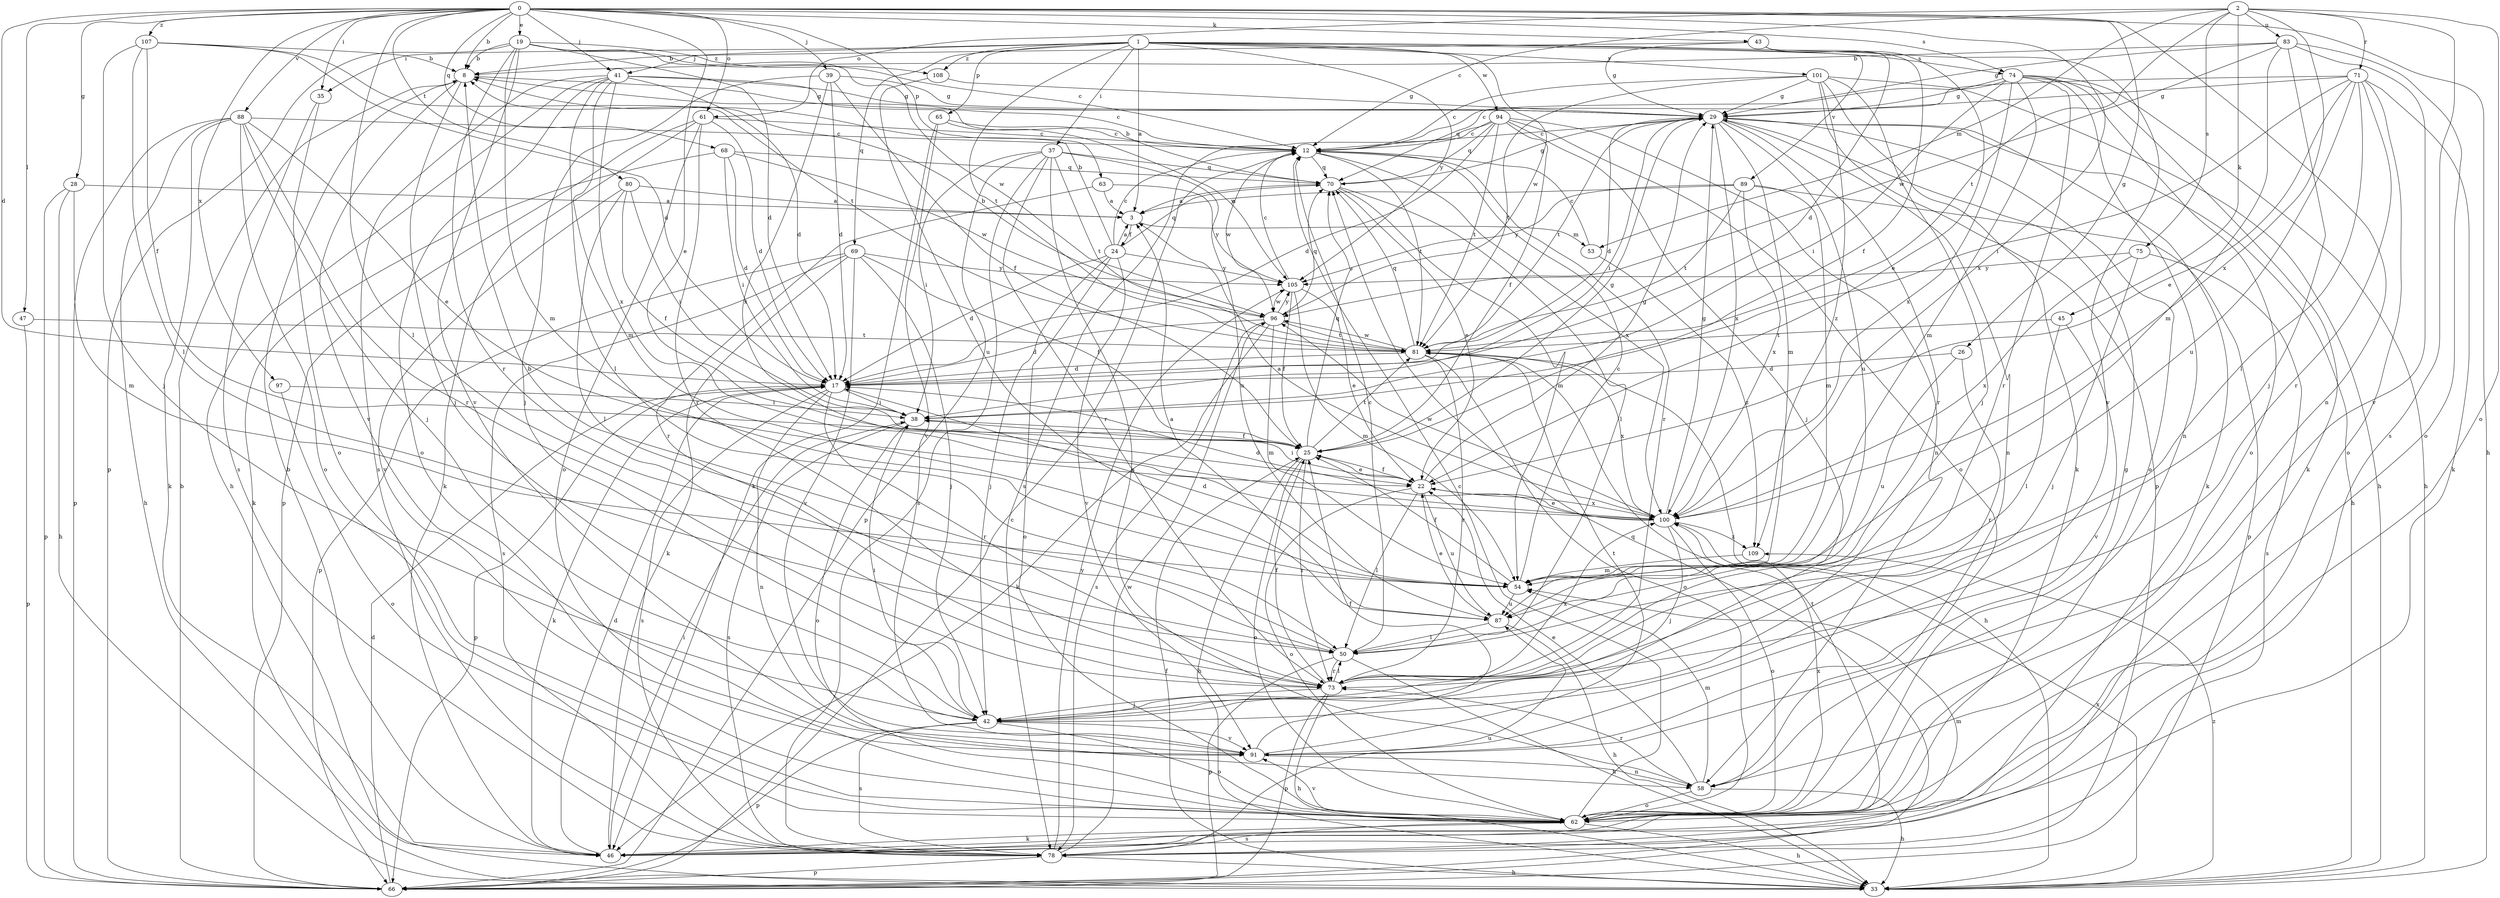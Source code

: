 strict digraph  {
0;
1;
2;
3;
8;
12;
17;
19;
22;
24;
25;
26;
28;
29;
33;
35;
37;
38;
39;
41;
42;
43;
45;
46;
47;
50;
53;
54;
58;
61;
62;
63;
65;
66;
68;
69;
70;
71;
73;
74;
75;
78;
80;
81;
83;
87;
88;
89;
91;
94;
96;
97;
100;
101;
105;
107;
108;
109;
0 -> 8  [label=b];
0 -> 17  [label=d];
0 -> 19  [label=e];
0 -> 22  [label=e];
0 -> 26  [label=g];
0 -> 28  [label=g];
0 -> 33  [label=h];
0 -> 35  [label=i];
0 -> 39  [label=j];
0 -> 41  [label=j];
0 -> 43  [label=k];
0 -> 47  [label=l];
0 -> 50  [label=l];
0 -> 58  [label=n];
0 -> 61  [label=o];
0 -> 63  [label=p];
0 -> 68  [label=q];
0 -> 74  [label=s];
0 -> 80  [label=t];
0 -> 88  [label=v];
0 -> 97  [label=x];
0 -> 100  [label=x];
0 -> 107  [label=z];
1 -> 3  [label=a];
1 -> 35  [label=i];
1 -> 37  [label=i];
1 -> 41  [label=j];
1 -> 65  [label=p];
1 -> 69  [label=q];
1 -> 74  [label=s];
1 -> 81  [label=t];
1 -> 89  [label=v];
1 -> 91  [label=v];
1 -> 94  [label=w];
1 -> 96  [label=w];
1 -> 101  [label=y];
1 -> 105  [label=y];
1 -> 108  [label=z];
2 -> 12  [label=c];
2 -> 45  [label=k];
2 -> 53  [label=m];
2 -> 61  [label=o];
2 -> 62  [label=o];
2 -> 71  [label=r];
2 -> 75  [label=s];
2 -> 78  [label=s];
2 -> 81  [label=t];
2 -> 83  [label=u];
2 -> 100  [label=x];
3 -> 24  [label=f];
3 -> 53  [label=m];
8 -> 29  [label=g];
8 -> 42  [label=j];
8 -> 91  [label=v];
12 -> 70  [label=q];
12 -> 73  [label=r];
12 -> 81  [label=t];
12 -> 96  [label=w];
12 -> 100  [label=x];
17 -> 38  [label=i];
17 -> 46  [label=k];
17 -> 58  [label=n];
17 -> 66  [label=p];
17 -> 73  [label=r];
17 -> 78  [label=s];
19 -> 8  [label=b];
19 -> 12  [label=c];
19 -> 17  [label=d];
19 -> 54  [label=m];
19 -> 66  [label=p];
19 -> 73  [label=r];
19 -> 91  [label=v];
19 -> 96  [label=w];
19 -> 108  [label=z];
22 -> 25  [label=f];
22 -> 29  [label=g];
22 -> 38  [label=i];
22 -> 50  [label=l];
22 -> 62  [label=o];
22 -> 87  [label=u];
22 -> 100  [label=x];
24 -> 3  [label=a];
24 -> 8  [label=b];
24 -> 12  [label=c];
24 -> 17  [label=d];
24 -> 42  [label=j];
24 -> 62  [label=o];
24 -> 70  [label=q];
24 -> 91  [label=v];
24 -> 105  [label=y];
25 -> 22  [label=e];
25 -> 29  [label=g];
25 -> 33  [label=h];
25 -> 62  [label=o];
25 -> 70  [label=q];
25 -> 73  [label=r];
25 -> 81  [label=t];
26 -> 17  [label=d];
26 -> 73  [label=r];
26 -> 87  [label=u];
28 -> 3  [label=a];
28 -> 33  [label=h];
28 -> 54  [label=m];
28 -> 66  [label=p];
29 -> 12  [label=c];
29 -> 17  [label=d];
29 -> 33  [label=h];
29 -> 38  [label=i];
29 -> 46  [label=k];
29 -> 54  [label=m];
29 -> 58  [label=n];
29 -> 62  [label=o];
29 -> 73  [label=r];
29 -> 81  [label=t];
29 -> 87  [label=u];
29 -> 100  [label=x];
33 -> 25  [label=f];
33 -> 100  [label=x];
33 -> 109  [label=z];
35 -> 62  [label=o];
35 -> 78  [label=s];
37 -> 38  [label=i];
37 -> 58  [label=n];
37 -> 66  [label=p];
37 -> 70  [label=q];
37 -> 73  [label=r];
37 -> 78  [label=s];
37 -> 81  [label=t];
37 -> 87  [label=u];
38 -> 25  [label=f];
38 -> 62  [label=o];
38 -> 78  [label=s];
39 -> 17  [label=d];
39 -> 25  [label=f];
39 -> 29  [label=g];
39 -> 42  [label=j];
39 -> 100  [label=x];
41 -> 12  [label=c];
41 -> 17  [label=d];
41 -> 29  [label=g];
41 -> 33  [label=h];
41 -> 50  [label=l];
41 -> 54  [label=m];
41 -> 62  [label=o];
41 -> 78  [label=s];
41 -> 100  [label=x];
42 -> 38  [label=i];
42 -> 62  [label=o];
42 -> 66  [label=p];
42 -> 78  [label=s];
42 -> 91  [label=v];
43 -> 8  [label=b];
43 -> 17  [label=d];
43 -> 22  [label=e];
43 -> 25  [label=f];
43 -> 29  [label=g];
45 -> 50  [label=l];
45 -> 81  [label=t];
45 -> 91  [label=v];
46 -> 8  [label=b];
46 -> 17  [label=d];
46 -> 38  [label=i];
46 -> 81  [label=t];
47 -> 66  [label=p];
47 -> 81  [label=t];
50 -> 8  [label=b];
50 -> 12  [label=c];
50 -> 33  [label=h];
50 -> 66  [label=p];
50 -> 73  [label=r];
53 -> 12  [label=c];
53 -> 109  [label=z];
54 -> 12  [label=c];
54 -> 17  [label=d];
54 -> 25  [label=f];
54 -> 87  [label=u];
58 -> 22  [label=e];
58 -> 33  [label=h];
58 -> 54  [label=m];
58 -> 62  [label=o];
58 -> 73  [label=r];
61 -> 12  [label=c];
61 -> 17  [label=d];
61 -> 46  [label=k];
61 -> 62  [label=o];
61 -> 66  [label=p];
61 -> 73  [label=r];
62 -> 12  [label=c];
62 -> 29  [label=g];
62 -> 33  [label=h];
62 -> 46  [label=k];
62 -> 78  [label=s];
62 -> 91  [label=v];
62 -> 100  [label=x];
63 -> 3  [label=a];
63 -> 73  [label=r];
63 -> 105  [label=y];
65 -> 12  [label=c];
65 -> 46  [label=k];
65 -> 91  [label=v];
65 -> 105  [label=y];
66 -> 8  [label=b];
66 -> 12  [label=c];
66 -> 17  [label=d];
66 -> 70  [label=q];
68 -> 17  [label=d];
68 -> 38  [label=i];
68 -> 46  [label=k];
68 -> 70  [label=q];
68 -> 96  [label=w];
69 -> 25  [label=f];
69 -> 42  [label=j];
69 -> 46  [label=k];
69 -> 66  [label=p];
69 -> 78  [label=s];
69 -> 91  [label=v];
69 -> 105  [label=y];
70 -> 3  [label=a];
70 -> 8  [label=b];
70 -> 22  [label=e];
70 -> 29  [label=g];
70 -> 50  [label=l];
70 -> 54  [label=m];
71 -> 12  [label=c];
71 -> 22  [label=e];
71 -> 29  [label=g];
71 -> 38  [label=i];
71 -> 46  [label=k];
71 -> 50  [label=l];
71 -> 62  [label=o];
71 -> 73  [label=r];
71 -> 87  [label=u];
73 -> 25  [label=f];
73 -> 33  [label=h];
73 -> 42  [label=j];
73 -> 50  [label=l];
73 -> 66  [label=p];
73 -> 100  [label=x];
74 -> 29  [label=g];
74 -> 33  [label=h];
74 -> 38  [label=i];
74 -> 46  [label=k];
74 -> 54  [label=m];
74 -> 58  [label=n];
74 -> 62  [label=o];
74 -> 70  [label=q];
74 -> 73  [label=r];
74 -> 100  [label=x];
75 -> 42  [label=j];
75 -> 78  [label=s];
75 -> 100  [label=x];
75 -> 105  [label=y];
78 -> 33  [label=h];
78 -> 54  [label=m];
78 -> 66  [label=p];
78 -> 87  [label=u];
78 -> 96  [label=w];
78 -> 105  [label=y];
80 -> 3  [label=a];
80 -> 25  [label=f];
80 -> 38  [label=i];
80 -> 50  [label=l];
80 -> 91  [label=v];
81 -> 17  [label=d];
81 -> 33  [label=h];
81 -> 62  [label=o];
81 -> 70  [label=q];
81 -> 73  [label=r];
81 -> 96  [label=w];
81 -> 100  [label=x];
83 -> 8  [label=b];
83 -> 29  [label=g];
83 -> 42  [label=j];
83 -> 54  [label=m];
83 -> 62  [label=o];
83 -> 91  [label=v];
83 -> 96  [label=w];
87 -> 3  [label=a];
87 -> 22  [label=e];
87 -> 33  [label=h];
87 -> 50  [label=l];
88 -> 12  [label=c];
88 -> 22  [label=e];
88 -> 33  [label=h];
88 -> 42  [label=j];
88 -> 46  [label=k];
88 -> 62  [label=o];
88 -> 66  [label=p];
88 -> 73  [label=r];
89 -> 3  [label=a];
89 -> 54  [label=m];
89 -> 66  [label=p];
89 -> 81  [label=t];
89 -> 100  [label=x];
89 -> 105  [label=y];
91 -> 25  [label=f];
91 -> 58  [label=n];
91 -> 81  [label=t];
94 -> 12  [label=c];
94 -> 17  [label=d];
94 -> 25  [label=f];
94 -> 42  [label=j];
94 -> 58  [label=n];
94 -> 62  [label=o];
94 -> 70  [label=q];
94 -> 78  [label=s];
94 -> 81  [label=t];
96 -> 8  [label=b];
96 -> 17  [label=d];
96 -> 46  [label=k];
96 -> 54  [label=m];
96 -> 70  [label=q];
96 -> 78  [label=s];
96 -> 81  [label=t];
96 -> 105  [label=y];
97 -> 38  [label=i];
97 -> 62  [label=o];
100 -> 3  [label=a];
100 -> 17  [label=d];
100 -> 22  [label=e];
100 -> 29  [label=g];
100 -> 42  [label=j];
100 -> 62  [label=o];
100 -> 96  [label=w];
100 -> 109  [label=z];
101 -> 12  [label=c];
101 -> 29  [label=g];
101 -> 33  [label=h];
101 -> 42  [label=j];
101 -> 46  [label=k];
101 -> 66  [label=p];
101 -> 81  [label=t];
101 -> 109  [label=z];
105 -> 12  [label=c];
105 -> 22  [label=e];
105 -> 25  [label=f];
105 -> 54  [label=m];
105 -> 96  [label=w];
107 -> 8  [label=b];
107 -> 17  [label=d];
107 -> 25  [label=f];
107 -> 42  [label=j];
107 -> 50  [label=l];
107 -> 81  [label=t];
108 -> 29  [label=g];
108 -> 87  [label=u];
109 -> 54  [label=m];
}
